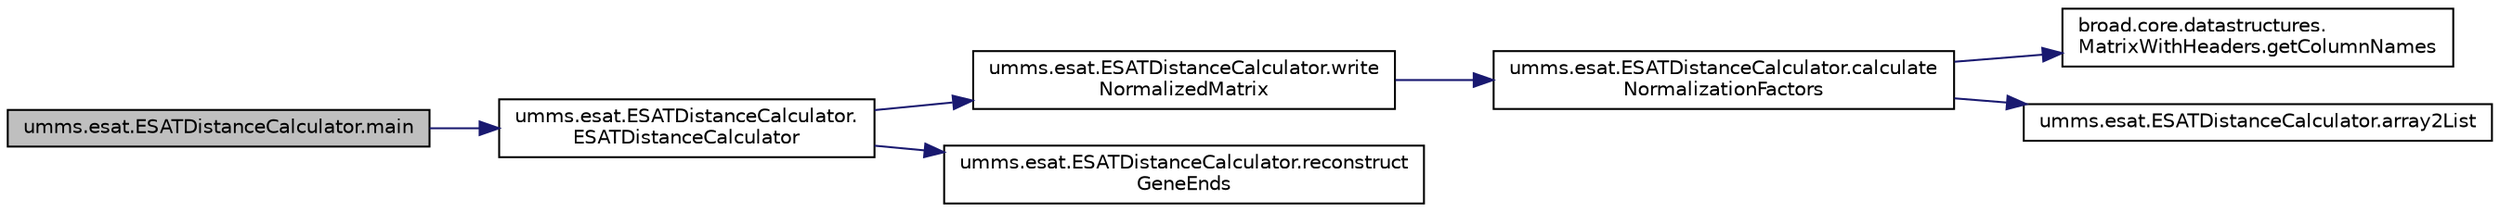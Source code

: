 digraph "umms.esat.ESATDistanceCalculator.main"
{
  edge [fontname="Helvetica",fontsize="10",labelfontname="Helvetica",labelfontsize="10"];
  node [fontname="Helvetica",fontsize="10",shape=record];
  rankdir="LR";
  Node1 [label="umms.esat.ESATDistanceCalculator.main",height=0.2,width=0.4,color="black", fillcolor="grey75", style="filled" fontcolor="black"];
  Node1 -> Node2 [color="midnightblue",fontsize="10",style="solid",fontname="Helvetica"];
  Node2 [label="umms.esat.ESATDistanceCalculator.\lESATDistanceCalculator",height=0.2,width=0.4,color="black", fillcolor="white", style="filled",URL="$classumms_1_1esat_1_1_e_s_a_t_distance_calculator.html#a37e6c5de3998706091a6aef23e96144e"];
  Node2 -> Node3 [color="midnightblue",fontsize="10",style="solid",fontname="Helvetica"];
  Node3 [label="umms.esat.ESATDistanceCalculator.write\lNormalizedMatrix",height=0.2,width=0.4,color="black", fillcolor="white", style="filled",URL="$classumms_1_1esat_1_1_e_s_a_t_distance_calculator.html#ac118a1c8cb83450751f162aa01933165"];
  Node3 -> Node4 [color="midnightblue",fontsize="10",style="solid",fontname="Helvetica"];
  Node4 [label="umms.esat.ESATDistanceCalculator.calculate\lNormalizationFactors",height=0.2,width=0.4,color="black", fillcolor="white", style="filled",URL="$classumms_1_1esat_1_1_e_s_a_t_distance_calculator.html#a82606cd46ae4f4570afac64befafb941"];
  Node4 -> Node5 [color="midnightblue",fontsize="10",style="solid",fontname="Helvetica"];
  Node5 [label="broad.core.datastructures.\lMatrixWithHeaders.getColumnNames",height=0.2,width=0.4,color="black", fillcolor="white", style="filled",URL="$classbroad_1_1core_1_1datastructures_1_1_matrix_with_headers.html#a488a21c1993afb6381f59f5b133c8f1c"];
  Node4 -> Node6 [color="midnightblue",fontsize="10",style="solid",fontname="Helvetica"];
  Node6 [label="umms.esat.ESATDistanceCalculator.array2List",height=0.2,width=0.4,color="black", fillcolor="white", style="filled",URL="$classumms_1_1esat_1_1_e_s_a_t_distance_calculator.html#ae04e6c798467dc11a0da7a31deed54ed"];
  Node2 -> Node7 [color="midnightblue",fontsize="10",style="solid",fontname="Helvetica"];
  Node7 [label="umms.esat.ESATDistanceCalculator.reconstruct\lGeneEnds",height=0.2,width=0.4,color="black", fillcolor="white", style="filled",URL="$classumms_1_1esat_1_1_e_s_a_t_distance_calculator.html#a5354877ab9ed2ccf0ef30006b066b01f"];
}
